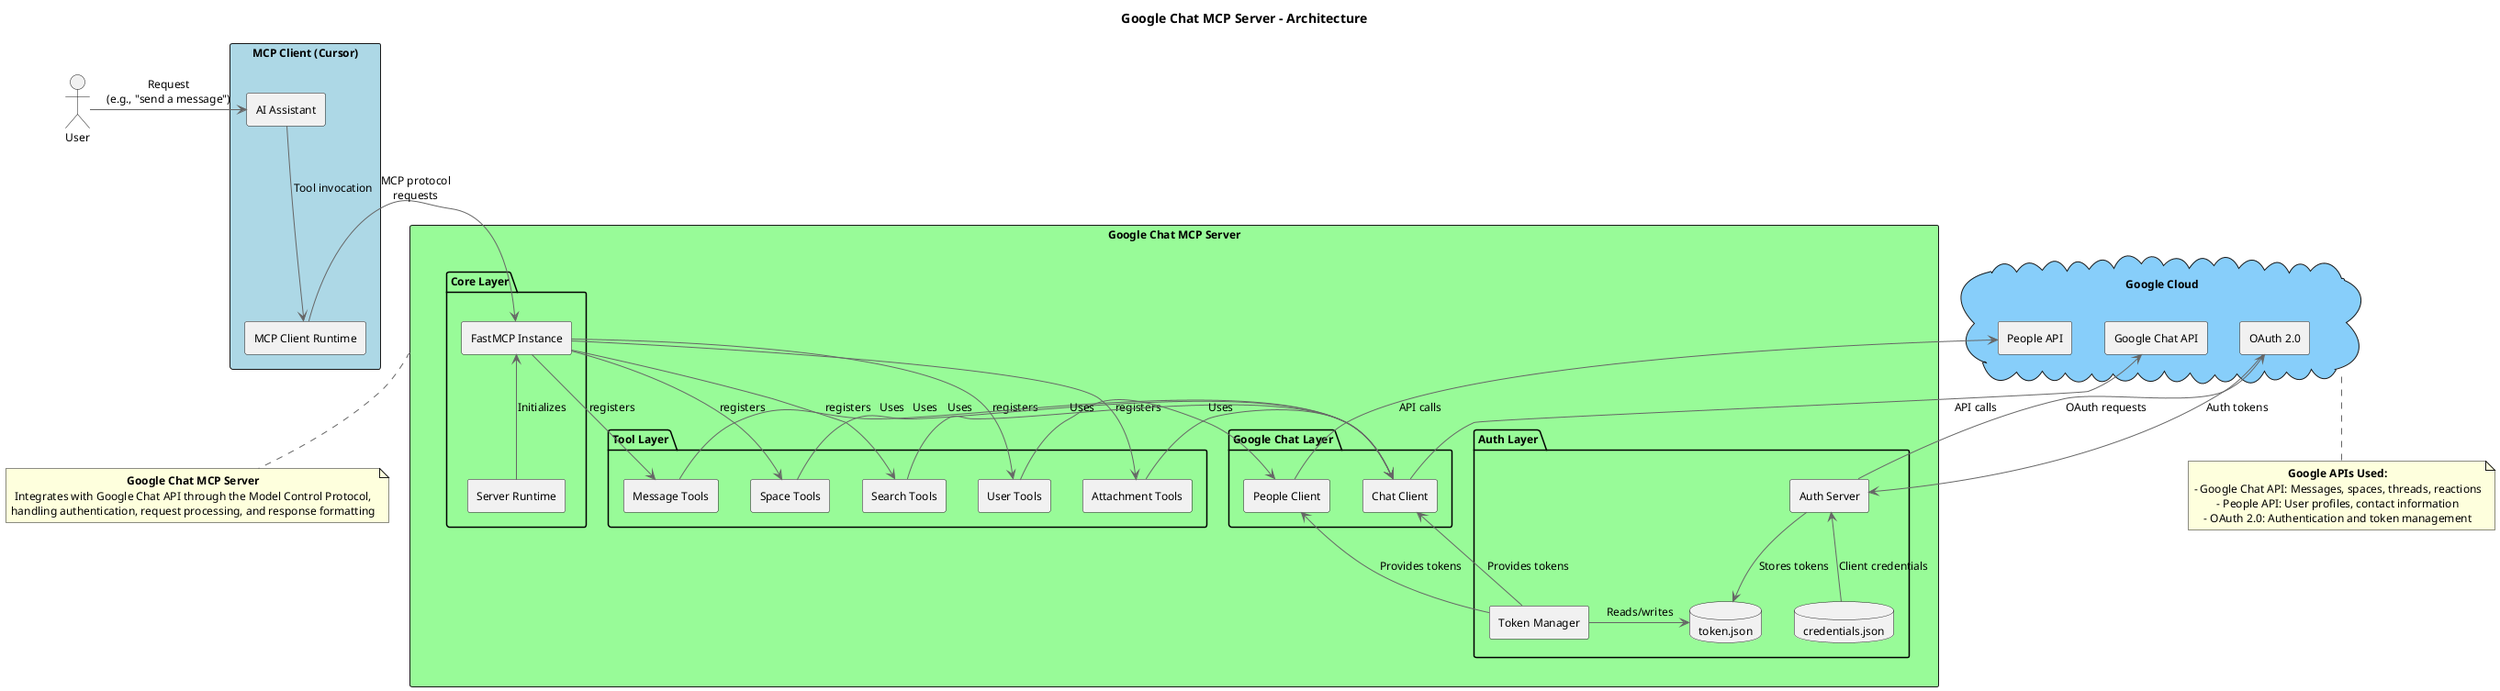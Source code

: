 @startuml
'
' Google Chat MCP Server - Architecture
'

skinparam {
  ComponentStyle rectangle
  BackgroundColor white
  ArrowColor #666
  FontName "Arial"
  DefaultFontSize 12
  DefaultTextAlignment center
}

title "Google Chat MCP Server - Architecture"

' Main Components with more details
actor "User" as user
component "<b>MCP Client (Cursor)" as mcp_client #LightBlue {
  [AI Assistant] as ai
  [MCP Client Runtime] as runtime
}

component "<b>Google Chat MCP Server" as mcpserver #PaleGreen {
  package "Core Layer" {
    [FastMCP Instance] as fastmcp
    [Server Runtime] as server_runtime
  }

  package "Auth Layer" {
    [Auth Server] as auth_server
    [Token Manager] as token_manager
    database "token.json" as token_file
    database "credentials.json" as creds_file
  }

  package "Tool Layer" {
    [Message Tools] as msg_tools
    [Space Tools] as space_tools
    [Search Tools] as search_tools
    [User Tools] as user_tools
    [Attachment Tools] as attach_tools
  }

  package "Google Chat Layer" {
    [Chat Client] as chat_client
    [People Client] as people_client
  }
}

cloud "<b>Google Cloud" as google #LightSkyBlue {
  [Google Chat API] as chat_api
  [People API] as people_api
  [OAuth 2.0] as oauth
}

' Data flow with key details
user -right-> ai : Request\n(e.g., "send a message")
ai -down-> runtime : Tool invocation
runtime -right-> fastmcp : MCP protocol\nrequests
server_runtime -up-> fastmcp : Initializes

' Tool registration
fastmcp -down-> msg_tools : registers
fastmcp -down-> space_tools : registers
fastmcp -down-> search_tools : registers
fastmcp -down-> user_tools : registers
fastmcp -down-> attach_tools : registers

' Authentication flows
auth_server -right-> oauth : OAuth requests
oauth -left-> auth_server : Auth tokens
auth_server -down-> token_file : Stores tokens
creds_file -up-> auth_server : Client credentials
token_manager -right-> token_file : Reads/writes
token_manager -up-> chat_client : Provides tokens
token_manager -up-> people_client : Provides tokens

' API client connections
chat_client -up-> chat_api : API calls
people_client -up-> people_api : API calls

' Tool-to-client connections
msg_tools -right-> chat_client : Uses
space_tools -right-> chat_client : Uses
search_tools -right-> chat_client : Uses
user_tools -right-> people_client : Uses
attach_tools -right-> chat_client : Uses

note bottom of mcpserver
  <b>Google Chat MCP Server
  Integrates with Google Chat API through the Model Control Protocol,
  handling authentication, request processing, and response formatting
end note

note bottom of google
  <b>Google APIs Used:
  - Google Chat API: Messages, spaces, threads, reactions
  - People API: User profiles, contact information
  - OAuth 2.0: Authentication and token management
end note

@enduml 